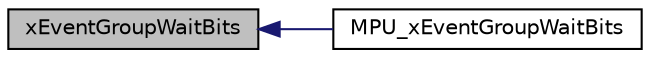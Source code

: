 digraph "xEventGroupWaitBits"
{
  edge [fontname="Helvetica",fontsize="10",labelfontname="Helvetica",labelfontsize="10"];
  node [fontname="Helvetica",fontsize="10",shape=record];
  rankdir="LR";
  Node53 [label="xEventGroupWaitBits",height=0.2,width=0.4,color="black", fillcolor="grey75", style="filled", fontcolor="black"];
  Node53 -> Node54 [dir="back",color="midnightblue",fontsize="10",style="solid",fontname="Helvetica"];
  Node54 [label="MPU_xEventGroupWaitBits",height=0.2,width=0.4,color="black", fillcolor="white", style="filled",URL="$mpu__wrappers_8c.html#a9de3688a138371bf668f3db7d246c4f6"];
}
